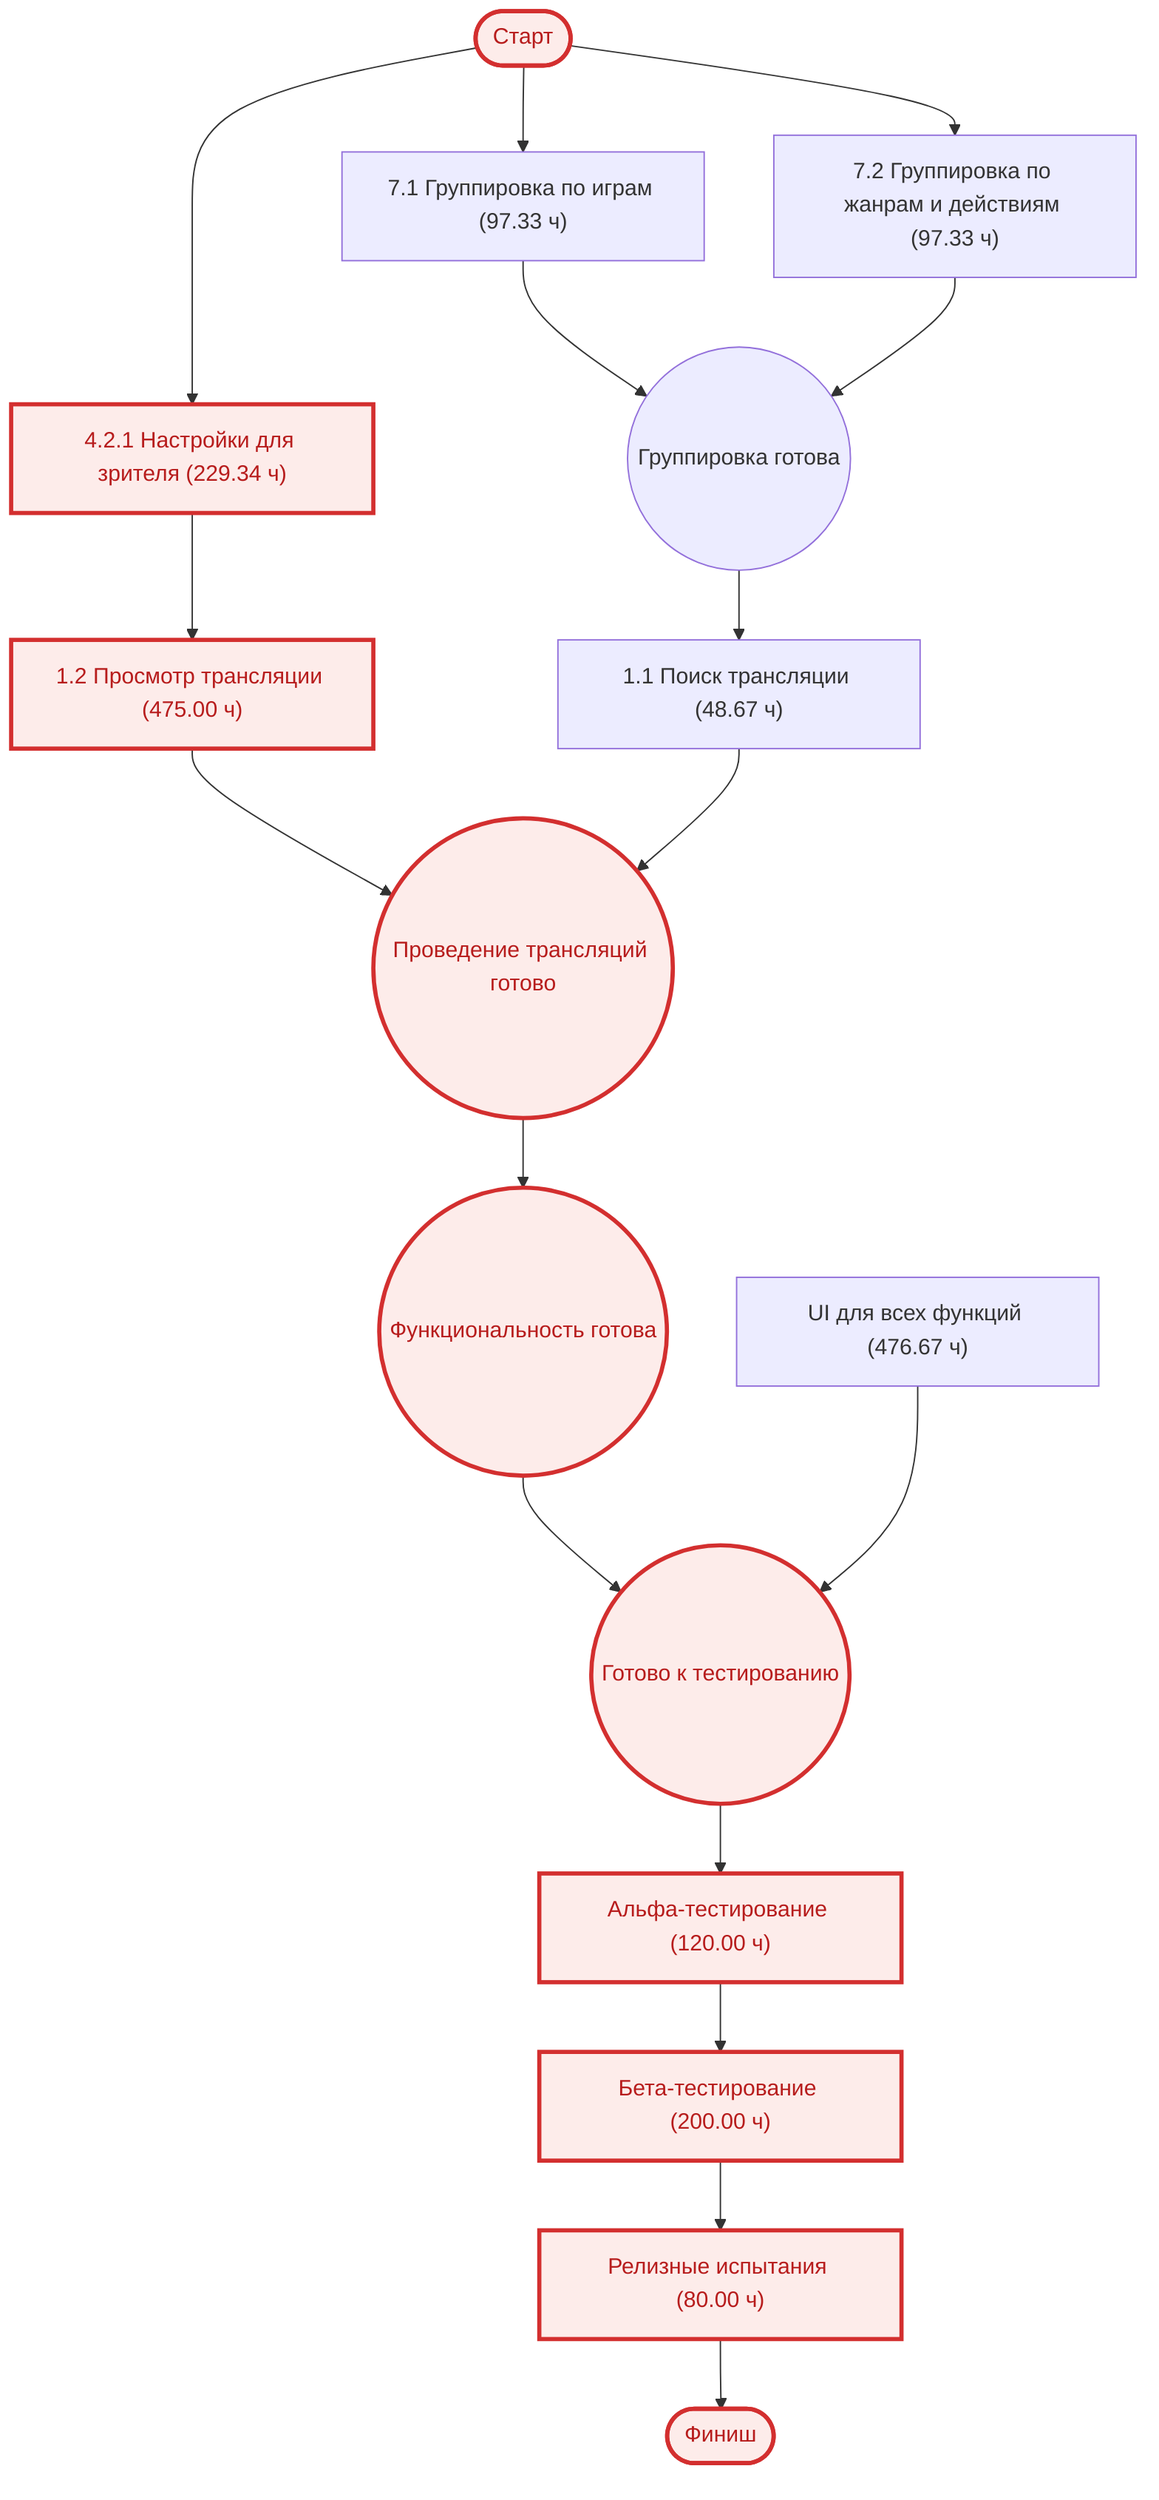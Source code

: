 flowchart TD
  START([Старт])
  END([Финиш])

  %% Узлы критического пути (с учётом сокращений)
  t4_2_1["4.2.1 Настройки для зрителя (229.34 ч)"]
  t1_2["1.2 Просмотр трансляции (475.00 ч)"]
  g_streams((Проведение трансляций готово))
  g_all((Функциональность готова))
  g_ready((Готово к тестированию))
  ui["UI для всех функций (476.67 ч)"]
  T_ALPHA["Альфа-тестирование (120.00 ч)"]
  T_BETA["Бета-тестирование (200.00 ч)"]
  T_RELEASE["Релизные испытания (80.00 ч)"]

  %% Рёбра критического пути
  START --> t4_2_1 --> t1_2 --> g_streams --> g_all --> g_ready --> T_ALPHA --> T_BETA --> T_RELEASE --> END
  ui --> g_ready

  %% Контекстные боковые узлы (не на критическом пути)
  t7_1["7.1 Группировка по играм (97.33 ч)"]
  t7_2["7.2 Группировка по жанрам и действиям (97.33 ч)"]
  g_group((Группировка готова))
  t1_1["1.1 Поиск трансляции (48.67 ч)"]

  START --> t7_1
  START --> t7_2
  t7_1 --> g_group
  t7_2 --> g_group
  g_group --> t1_1 --> g_streams

  %% Стиль критического пути
  classDef critNode fill:#fdecea,stroke:#d32f2f,stroke-width:3px,color:#b71c1c;
  class START,t4_2_1,t1_2,g_streams,g_all,g_ready,T_ALPHA,T_BETA,T_RELEASE,END critNode;